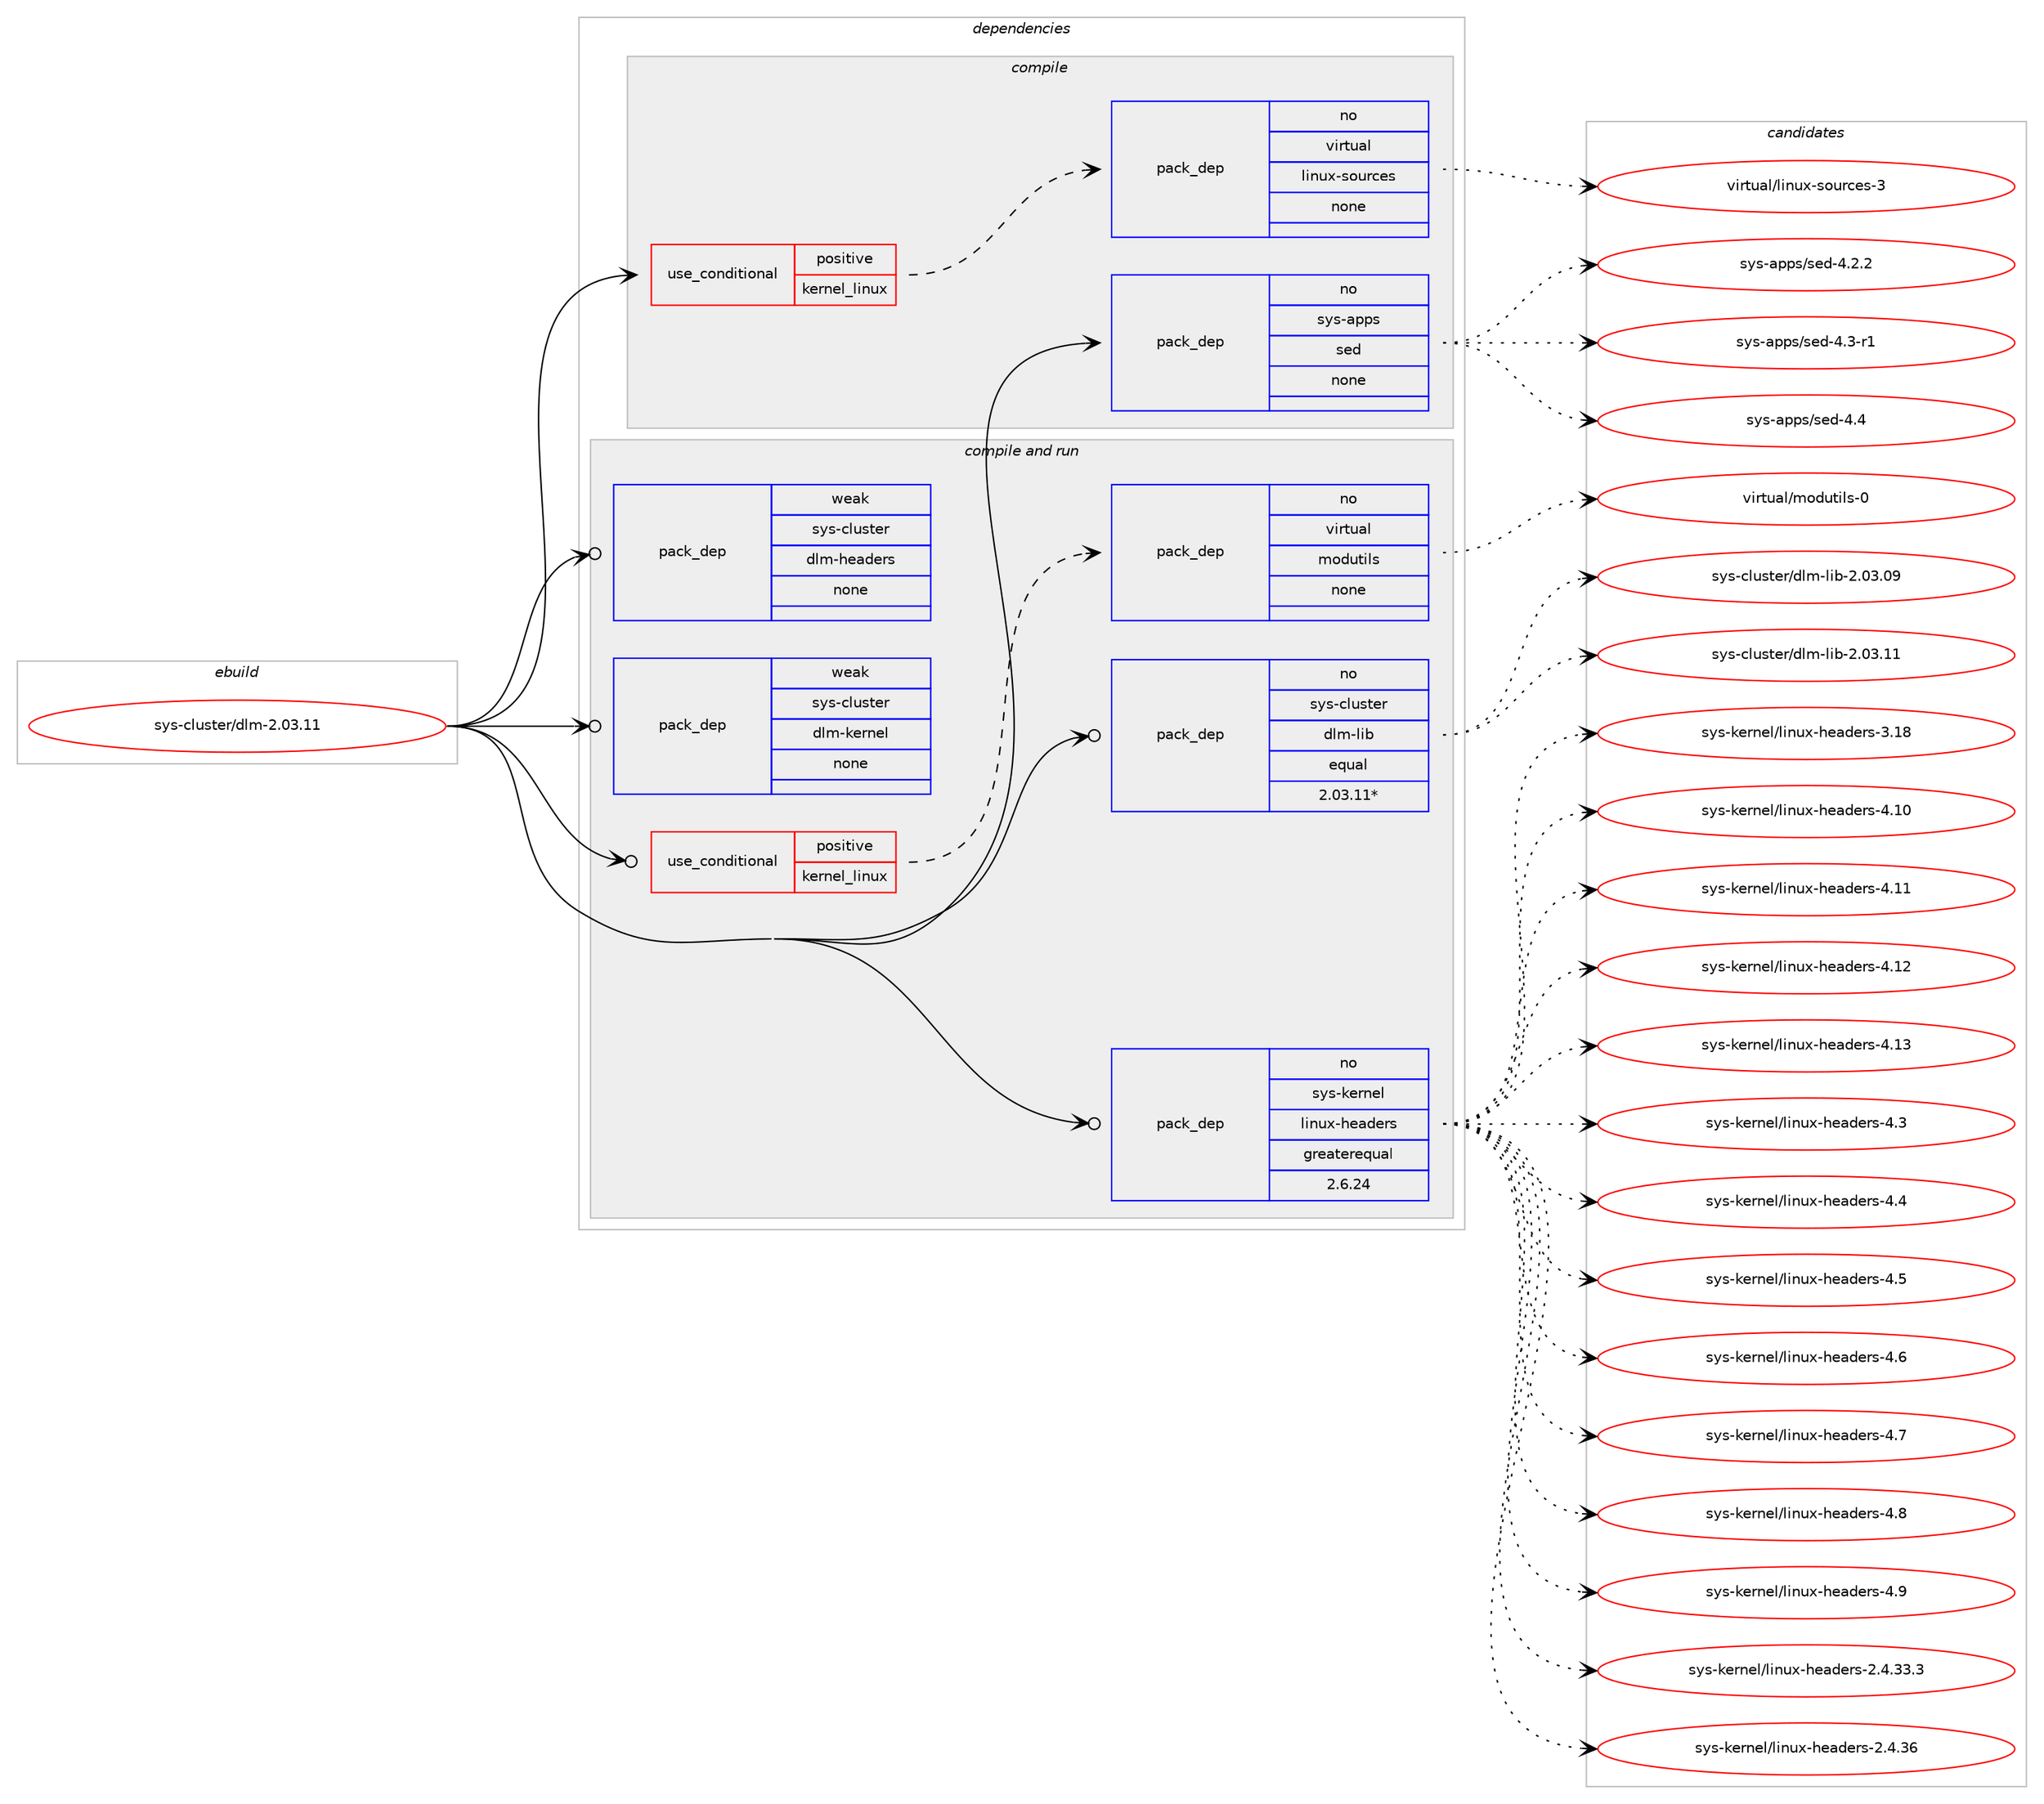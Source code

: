 digraph prolog {

# *************
# Graph options
# *************

newrank=true;
concentrate=true;
compound=true;
graph [rankdir=LR,fontname=Helvetica,fontsize=10,ranksep=1.5];#, ranksep=2.5, nodesep=0.2];
edge  [arrowhead=vee];
node  [fontname=Helvetica,fontsize=10];

# **********
# The ebuild
# **********

subgraph cluster_leftcol {
color=gray;
rank=same;
label=<<i>ebuild</i>>;
id [label="sys-cluster/dlm-2.03.11", color=red, width=4, href="../sys-cluster/dlm-2.03.11.svg"];
}

# ****************
# The dependencies
# ****************

subgraph cluster_midcol {
color=gray;
label=<<i>dependencies</i>>;
subgraph cluster_compile {
fillcolor="#eeeeee";
style=filled;
label=<<i>compile</i>>;
subgraph cond115216 {
dependency479237 [label=<<TABLE BORDER="0" CELLBORDER="1" CELLSPACING="0" CELLPADDING="4"><TR><TD ROWSPAN="3" CELLPADDING="10">use_conditional</TD></TR><TR><TD>positive</TD></TR><TR><TD>kernel_linux</TD></TR></TABLE>>, shape=none, color=red];
subgraph pack355654 {
dependency479238 [label=<<TABLE BORDER="0" CELLBORDER="1" CELLSPACING="0" CELLPADDING="4" WIDTH="220"><TR><TD ROWSPAN="6" CELLPADDING="30">pack_dep</TD></TR><TR><TD WIDTH="110">no</TD></TR><TR><TD>virtual</TD></TR><TR><TD>linux-sources</TD></TR><TR><TD>none</TD></TR><TR><TD></TD></TR></TABLE>>, shape=none, color=blue];
}
dependency479237:e -> dependency479238:w [weight=20,style="dashed",arrowhead="vee"];
}
id:e -> dependency479237:w [weight=20,style="solid",arrowhead="vee"];
subgraph pack355655 {
dependency479239 [label=<<TABLE BORDER="0" CELLBORDER="1" CELLSPACING="0" CELLPADDING="4" WIDTH="220"><TR><TD ROWSPAN="6" CELLPADDING="30">pack_dep</TD></TR><TR><TD WIDTH="110">no</TD></TR><TR><TD>sys-apps</TD></TR><TR><TD>sed</TD></TR><TR><TD>none</TD></TR><TR><TD></TD></TR></TABLE>>, shape=none, color=blue];
}
id:e -> dependency479239:w [weight=20,style="solid",arrowhead="vee"];
}
subgraph cluster_compileandrun {
fillcolor="#eeeeee";
style=filled;
label=<<i>compile and run</i>>;
subgraph cond115217 {
dependency479240 [label=<<TABLE BORDER="0" CELLBORDER="1" CELLSPACING="0" CELLPADDING="4"><TR><TD ROWSPAN="3" CELLPADDING="10">use_conditional</TD></TR><TR><TD>positive</TD></TR><TR><TD>kernel_linux</TD></TR></TABLE>>, shape=none, color=red];
subgraph pack355656 {
dependency479241 [label=<<TABLE BORDER="0" CELLBORDER="1" CELLSPACING="0" CELLPADDING="4" WIDTH="220"><TR><TD ROWSPAN="6" CELLPADDING="30">pack_dep</TD></TR><TR><TD WIDTH="110">no</TD></TR><TR><TD>virtual</TD></TR><TR><TD>modutils</TD></TR><TR><TD>none</TD></TR><TR><TD></TD></TR></TABLE>>, shape=none, color=blue];
}
dependency479240:e -> dependency479241:w [weight=20,style="dashed",arrowhead="vee"];
}
id:e -> dependency479240:w [weight=20,style="solid",arrowhead="odotvee"];
subgraph pack355657 {
dependency479242 [label=<<TABLE BORDER="0" CELLBORDER="1" CELLSPACING="0" CELLPADDING="4" WIDTH="220"><TR><TD ROWSPAN="6" CELLPADDING="30">pack_dep</TD></TR><TR><TD WIDTH="110">no</TD></TR><TR><TD>sys-cluster</TD></TR><TR><TD>dlm-lib</TD></TR><TR><TD>equal</TD></TR><TR><TD>2.03.11*</TD></TR></TABLE>>, shape=none, color=blue];
}
id:e -> dependency479242:w [weight=20,style="solid",arrowhead="odotvee"];
subgraph pack355658 {
dependency479243 [label=<<TABLE BORDER="0" CELLBORDER="1" CELLSPACING="0" CELLPADDING="4" WIDTH="220"><TR><TD ROWSPAN="6" CELLPADDING="30">pack_dep</TD></TR><TR><TD WIDTH="110">no</TD></TR><TR><TD>sys-kernel</TD></TR><TR><TD>linux-headers</TD></TR><TR><TD>greaterequal</TD></TR><TR><TD>2.6.24</TD></TR></TABLE>>, shape=none, color=blue];
}
id:e -> dependency479243:w [weight=20,style="solid",arrowhead="odotvee"];
subgraph pack355659 {
dependency479244 [label=<<TABLE BORDER="0" CELLBORDER="1" CELLSPACING="0" CELLPADDING="4" WIDTH="220"><TR><TD ROWSPAN="6" CELLPADDING="30">pack_dep</TD></TR><TR><TD WIDTH="110">weak</TD></TR><TR><TD>sys-cluster</TD></TR><TR><TD>dlm-headers</TD></TR><TR><TD>none</TD></TR><TR><TD></TD></TR></TABLE>>, shape=none, color=blue];
}
id:e -> dependency479244:w [weight=20,style="solid",arrowhead="odotvee"];
subgraph pack355660 {
dependency479245 [label=<<TABLE BORDER="0" CELLBORDER="1" CELLSPACING="0" CELLPADDING="4" WIDTH="220"><TR><TD ROWSPAN="6" CELLPADDING="30">pack_dep</TD></TR><TR><TD WIDTH="110">weak</TD></TR><TR><TD>sys-cluster</TD></TR><TR><TD>dlm-kernel</TD></TR><TR><TD>none</TD></TR><TR><TD></TD></TR></TABLE>>, shape=none, color=blue];
}
id:e -> dependency479245:w [weight=20,style="solid",arrowhead="odotvee"];
}
subgraph cluster_run {
fillcolor="#eeeeee";
style=filled;
label=<<i>run</i>>;
}
}

# **************
# The candidates
# **************

subgraph cluster_choices {
rank=same;
color=gray;
label=<<i>candidates</i>>;

subgraph choice355654 {
color=black;
nodesep=1;
choice118105114116117971084710810511011712045115111117114991011154551 [label="virtual/linux-sources-3", color=red, width=4,href="../virtual/linux-sources-3.svg"];
dependency479238:e -> choice118105114116117971084710810511011712045115111117114991011154551:w [style=dotted,weight="100"];
}
subgraph choice355655 {
color=black;
nodesep=1;
choice115121115459711211211547115101100455246504650 [label="sys-apps/sed-4.2.2", color=red, width=4,href="../sys-apps/sed-4.2.2.svg"];
choice115121115459711211211547115101100455246514511449 [label="sys-apps/sed-4.3-r1", color=red, width=4,href="../sys-apps/sed-4.3-r1.svg"];
choice11512111545971121121154711510110045524652 [label="sys-apps/sed-4.4", color=red, width=4,href="../sys-apps/sed-4.4.svg"];
dependency479239:e -> choice115121115459711211211547115101100455246504650:w [style=dotted,weight="100"];
dependency479239:e -> choice115121115459711211211547115101100455246514511449:w [style=dotted,weight="100"];
dependency479239:e -> choice11512111545971121121154711510110045524652:w [style=dotted,weight="100"];
}
subgraph choice355656 {
color=black;
nodesep=1;
choice11810511411611797108471091111001171161051081154548 [label="virtual/modutils-0", color=red, width=4,href="../virtual/modutils-0.svg"];
dependency479241:e -> choice11810511411611797108471091111001171161051081154548:w [style=dotted,weight="100"];
}
subgraph choice355657 {
color=black;
nodesep=1;
choice11512111545991081171151161011144710010810945108105984550464851464857 [label="sys-cluster/dlm-lib-2.03.09", color=red, width=4,href="../sys-cluster/dlm-lib-2.03.09.svg"];
choice11512111545991081171151161011144710010810945108105984550464851464949 [label="sys-cluster/dlm-lib-2.03.11", color=red, width=4,href="../sys-cluster/dlm-lib-2.03.11.svg"];
dependency479242:e -> choice11512111545991081171151161011144710010810945108105984550464851464857:w [style=dotted,weight="100"];
dependency479242:e -> choice11512111545991081171151161011144710010810945108105984550464851464949:w [style=dotted,weight="100"];
}
subgraph choice355658 {
color=black;
nodesep=1;
choice11512111545107101114110101108471081051101171204510410197100101114115455046524651514651 [label="sys-kernel/linux-headers-2.4.33.3", color=red, width=4,href="../sys-kernel/linux-headers-2.4.33.3.svg"];
choice1151211154510710111411010110847108105110117120451041019710010111411545504652465154 [label="sys-kernel/linux-headers-2.4.36", color=red, width=4,href="../sys-kernel/linux-headers-2.4.36.svg"];
choice115121115451071011141101011084710810511011712045104101971001011141154551464956 [label="sys-kernel/linux-headers-3.18", color=red, width=4,href="../sys-kernel/linux-headers-3.18.svg"];
choice115121115451071011141101011084710810511011712045104101971001011141154552464948 [label="sys-kernel/linux-headers-4.10", color=red, width=4,href="../sys-kernel/linux-headers-4.10.svg"];
choice115121115451071011141101011084710810511011712045104101971001011141154552464949 [label="sys-kernel/linux-headers-4.11", color=red, width=4,href="../sys-kernel/linux-headers-4.11.svg"];
choice115121115451071011141101011084710810511011712045104101971001011141154552464950 [label="sys-kernel/linux-headers-4.12", color=red, width=4,href="../sys-kernel/linux-headers-4.12.svg"];
choice115121115451071011141101011084710810511011712045104101971001011141154552464951 [label="sys-kernel/linux-headers-4.13", color=red, width=4,href="../sys-kernel/linux-headers-4.13.svg"];
choice1151211154510710111411010110847108105110117120451041019710010111411545524651 [label="sys-kernel/linux-headers-4.3", color=red, width=4,href="../sys-kernel/linux-headers-4.3.svg"];
choice1151211154510710111411010110847108105110117120451041019710010111411545524652 [label="sys-kernel/linux-headers-4.4", color=red, width=4,href="../sys-kernel/linux-headers-4.4.svg"];
choice1151211154510710111411010110847108105110117120451041019710010111411545524653 [label="sys-kernel/linux-headers-4.5", color=red, width=4,href="../sys-kernel/linux-headers-4.5.svg"];
choice1151211154510710111411010110847108105110117120451041019710010111411545524654 [label="sys-kernel/linux-headers-4.6", color=red, width=4,href="../sys-kernel/linux-headers-4.6.svg"];
choice1151211154510710111411010110847108105110117120451041019710010111411545524655 [label="sys-kernel/linux-headers-4.7", color=red, width=4,href="../sys-kernel/linux-headers-4.7.svg"];
choice1151211154510710111411010110847108105110117120451041019710010111411545524656 [label="sys-kernel/linux-headers-4.8", color=red, width=4,href="../sys-kernel/linux-headers-4.8.svg"];
choice1151211154510710111411010110847108105110117120451041019710010111411545524657 [label="sys-kernel/linux-headers-4.9", color=red, width=4,href="../sys-kernel/linux-headers-4.9.svg"];
dependency479243:e -> choice11512111545107101114110101108471081051101171204510410197100101114115455046524651514651:w [style=dotted,weight="100"];
dependency479243:e -> choice1151211154510710111411010110847108105110117120451041019710010111411545504652465154:w [style=dotted,weight="100"];
dependency479243:e -> choice115121115451071011141101011084710810511011712045104101971001011141154551464956:w [style=dotted,weight="100"];
dependency479243:e -> choice115121115451071011141101011084710810511011712045104101971001011141154552464948:w [style=dotted,weight="100"];
dependency479243:e -> choice115121115451071011141101011084710810511011712045104101971001011141154552464949:w [style=dotted,weight="100"];
dependency479243:e -> choice115121115451071011141101011084710810511011712045104101971001011141154552464950:w [style=dotted,weight="100"];
dependency479243:e -> choice115121115451071011141101011084710810511011712045104101971001011141154552464951:w [style=dotted,weight="100"];
dependency479243:e -> choice1151211154510710111411010110847108105110117120451041019710010111411545524651:w [style=dotted,weight="100"];
dependency479243:e -> choice1151211154510710111411010110847108105110117120451041019710010111411545524652:w [style=dotted,weight="100"];
dependency479243:e -> choice1151211154510710111411010110847108105110117120451041019710010111411545524653:w [style=dotted,weight="100"];
dependency479243:e -> choice1151211154510710111411010110847108105110117120451041019710010111411545524654:w [style=dotted,weight="100"];
dependency479243:e -> choice1151211154510710111411010110847108105110117120451041019710010111411545524655:w [style=dotted,weight="100"];
dependency479243:e -> choice1151211154510710111411010110847108105110117120451041019710010111411545524656:w [style=dotted,weight="100"];
dependency479243:e -> choice1151211154510710111411010110847108105110117120451041019710010111411545524657:w [style=dotted,weight="100"];
}
subgraph choice355659 {
color=black;
nodesep=1;
}
subgraph choice355660 {
color=black;
nodesep=1;
}
}

}
